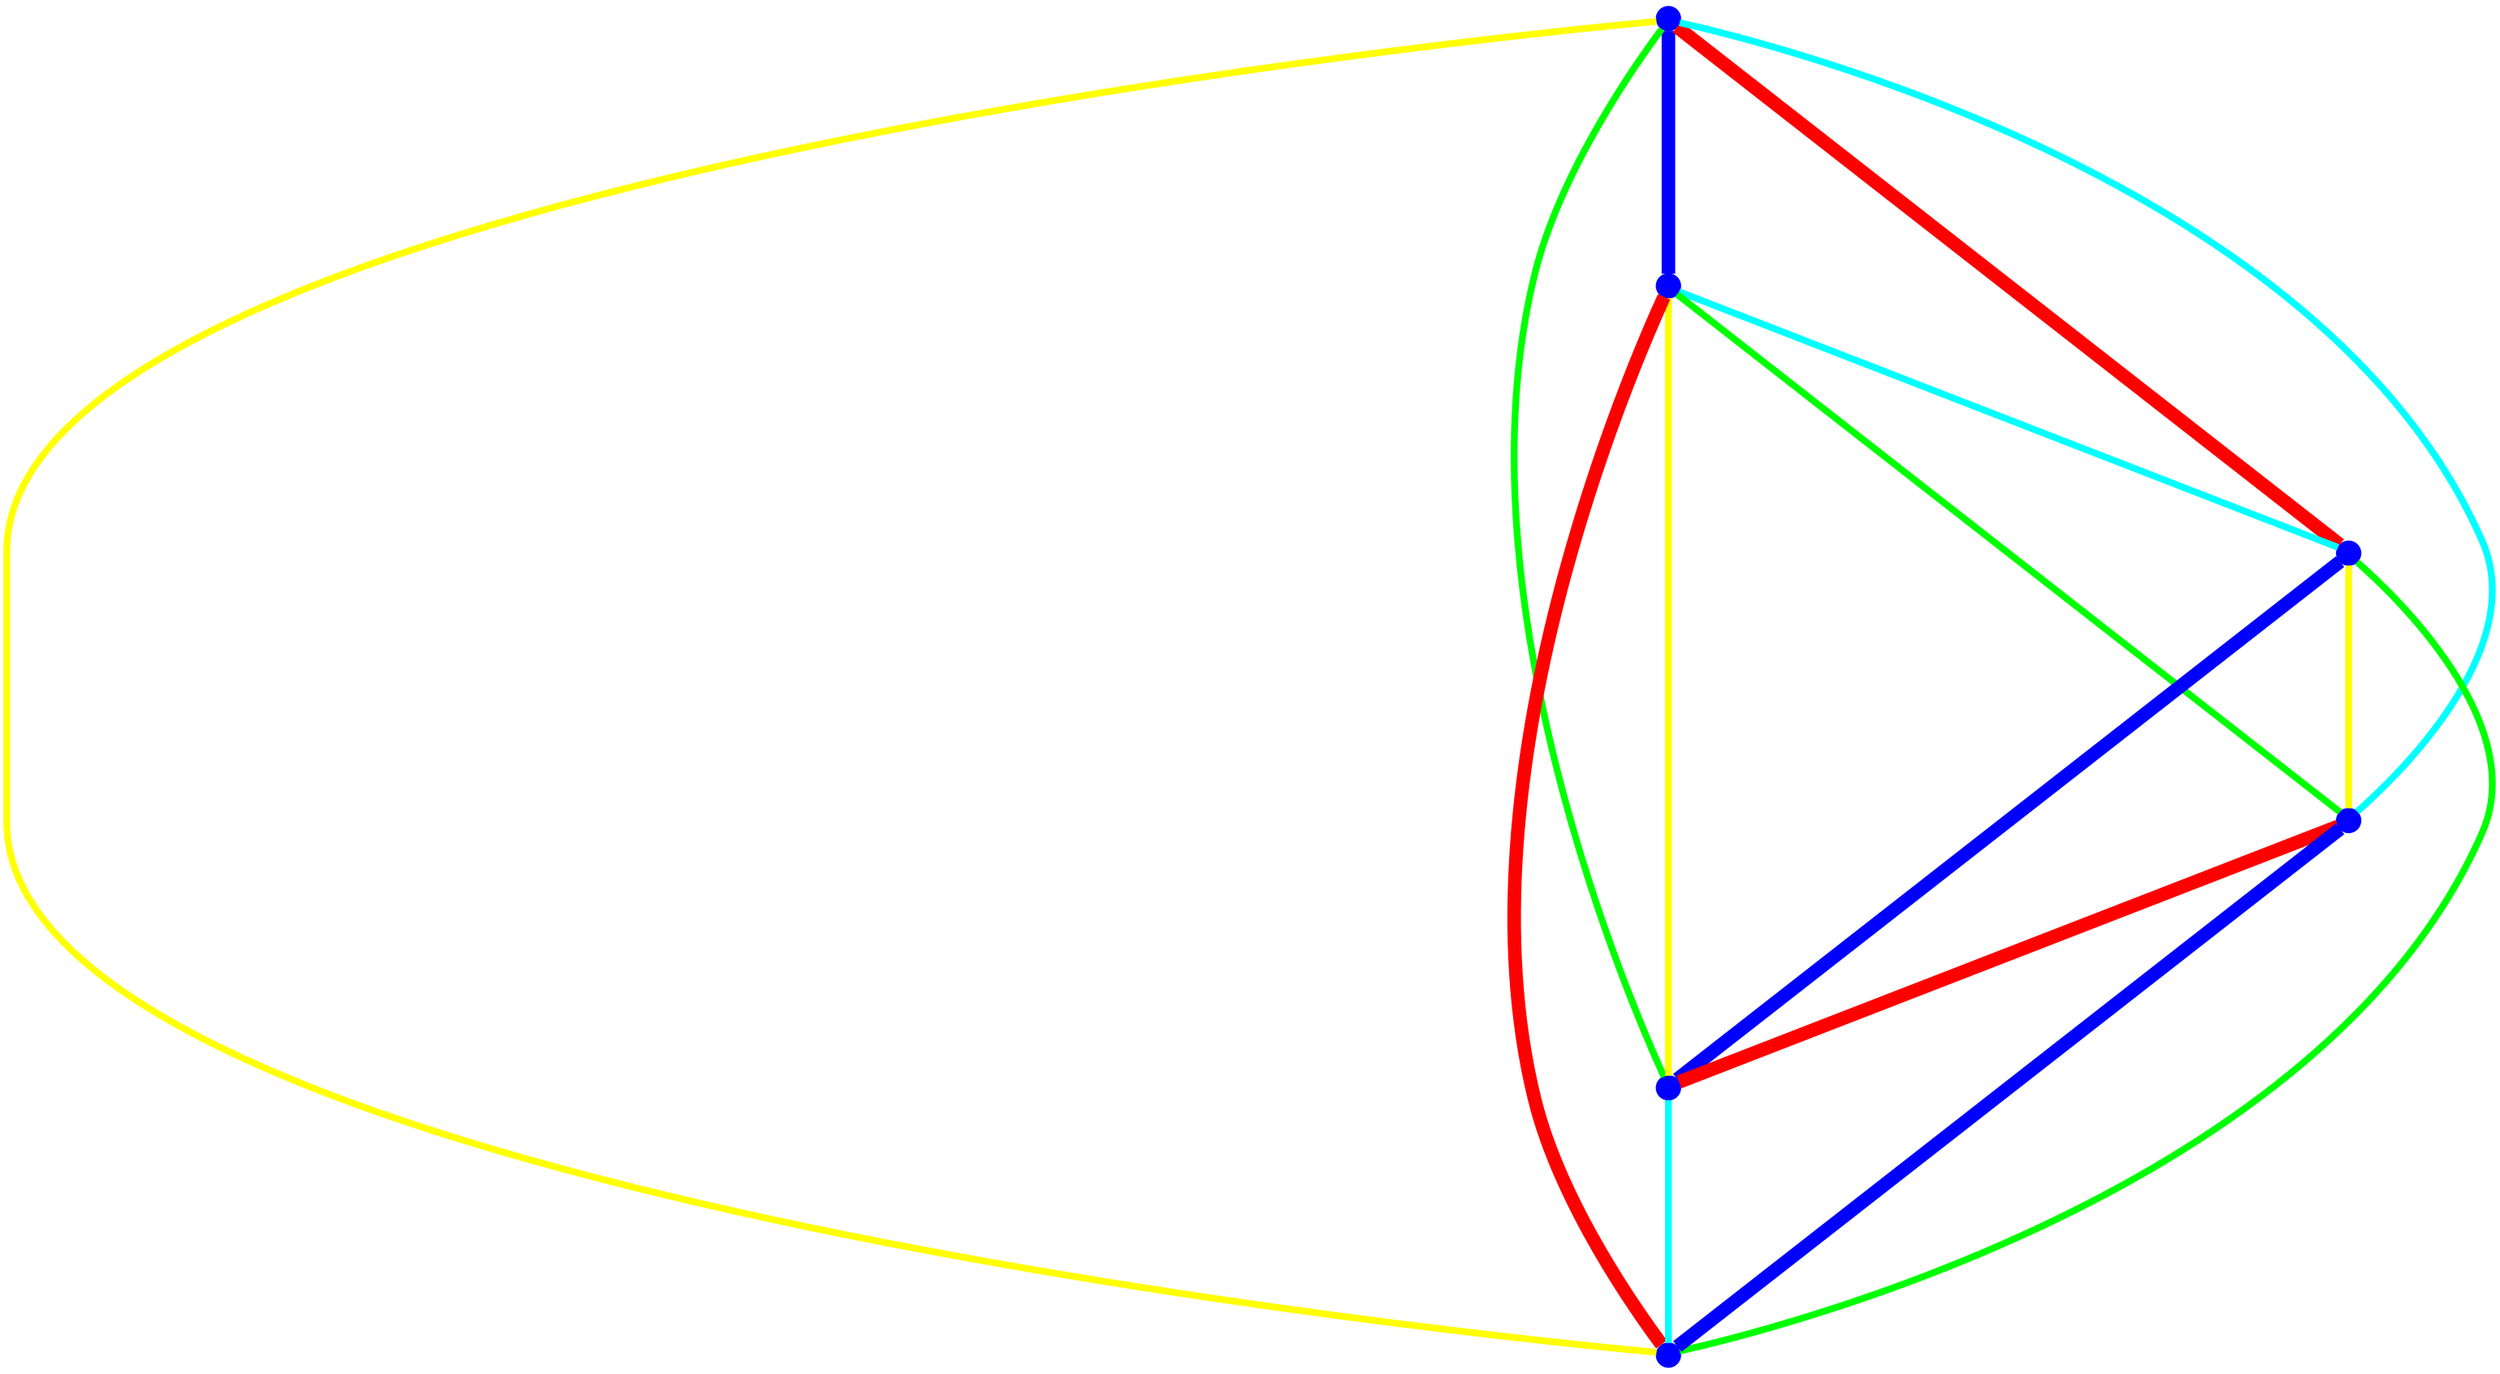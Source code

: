 graph {
ranksep=2
nodesep=2
node [label="" shape=circle style=filled fixedsize=true color=blue fillcolor=blue width=0.2];
"1" -- "2" [style="solid",penwidth="8",color="blue"];
"1" -- "3" [style="solid",penwidth="8",color="red"];
"1" -- "4" [style="solid",penwidth="4",color="cyan"];
"1" -- "5" [style="solid",penwidth="4",color="green"];
"1" -- "6" [style="solid",penwidth="4",color="yellow"];
"2" -- "3" [style="solid",penwidth="4",color="cyan"];
"2" -- "4" [style="solid",penwidth="4",color="green"];
"2" -- "5" [style="solid",penwidth="4",color="yellow"];
"2" -- "6" [style="solid",penwidth="8",color="red"];
"3" -- "4" [style="solid",penwidth="4",color="yellow"];
"3" -- "5" [style="solid",penwidth="8",color="blue"];
"3" -- "6" [style="solid",penwidth="4",color="green"];
"4" -- "5" [style="solid",penwidth="8",color="red"];
"4" -- "6" [style="solid",penwidth="8",color="blue"];
"5" -- "6" [style="solid",penwidth="4",color="cyan"];
}
